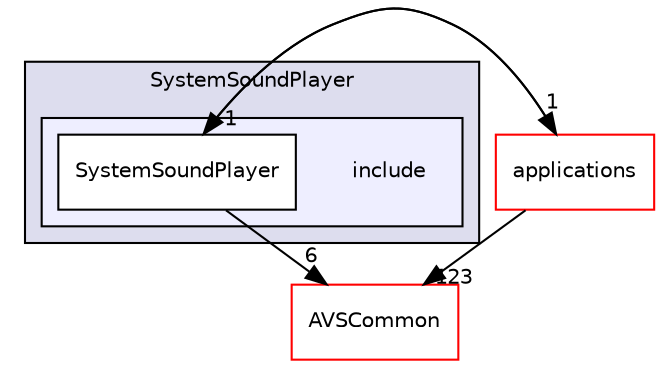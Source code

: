 digraph "/workplace/avs-device-sdk/ApplicationUtilities/SystemSoundPlayer/include" {
  compound=true
  node [ fontsize="10", fontname="Helvetica"];
  edge [ labelfontsize="10", labelfontname="Helvetica"];
  subgraph clusterdir_fc8c20e5d71619da5d4e3293dc378e56 {
    graph [ bgcolor="#ddddee", pencolor="black", label="SystemSoundPlayer" fontname="Helvetica", fontsize="10", URL="dir_fc8c20e5d71619da5d4e3293dc378e56.html"]
  subgraph clusterdir_d19411ffb58b9117a34e9aa8a9a1ec2a {
    graph [ bgcolor="#eeeeff", pencolor="black", label="" URL="dir_d19411ffb58b9117a34e9aa8a9a1ec2a.html"];
    dir_d19411ffb58b9117a34e9aa8a9a1ec2a [shape=plaintext label="include"];
    dir_58834b17cedb775f9641a8f2a3a0dc4c [shape=box label="SystemSoundPlayer" color="black" fillcolor="white" style="filled" URL="dir_58834b17cedb775f9641a8f2a3a0dc4c.html"];
  }
  }
  dir_a6e4fee11f07c3b70486e88fe92cbbdc [shape=box label="applications" fillcolor="white" style="filled" color="red" URL="dir_a6e4fee11f07c3b70486e88fe92cbbdc.html"];
  dir_13e65effb2bde530b17b3d5eefcd0266 [shape=box label="AVSCommon" fillcolor="white" style="filled" color="red" URL="dir_13e65effb2bde530b17b3d5eefcd0266.html"];
  dir_a6e4fee11f07c3b70486e88fe92cbbdc->dir_13e65effb2bde530b17b3d5eefcd0266 [headlabel="123", labeldistance=1.5 headhref="dir_000028_000017.html"];
  dir_a6e4fee11f07c3b70486e88fe92cbbdc->dir_58834b17cedb775f9641a8f2a3a0dc4c [headlabel="1", labeldistance=1.5 headhref="dir_000028_000140.html"];
  dir_58834b17cedb775f9641a8f2a3a0dc4c->dir_a6e4fee11f07c3b70486e88fe92cbbdc [headlabel="1", labeldistance=1.5 headhref="dir_000140_000028.html"];
  dir_58834b17cedb775f9641a8f2a3a0dc4c->dir_13e65effb2bde530b17b3d5eefcd0266 [headlabel="6", labeldistance=1.5 headhref="dir_000140_000017.html"];
}
